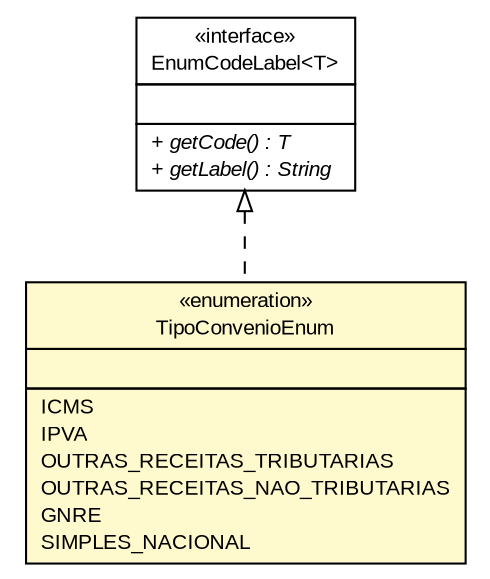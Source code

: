 #!/usr/local/bin/dot
#
# Class diagram 
# Generated by UMLGraph version R5_6 (http://www.umlgraph.org/)
#

digraph G {
	edge [fontname="arial",fontsize=10,labelfontname="arial",labelfontsize=10];
	node [fontname="arial",fontsize=10,shape=plaintext];
	nodesep=0.25;
	ranksep=0.5;
	// br.gov.to.sefaz.persistence.enums.EnumCodeLabel<T>
	c188442 [label=<<table title="br.gov.to.sefaz.persistence.enums.EnumCodeLabel" border="0" cellborder="1" cellspacing="0" cellpadding="2" port="p" href="../../../../persistence/enums/EnumCodeLabel.html">
		<tr><td><table border="0" cellspacing="0" cellpadding="1">
<tr><td align="center" balign="center"> &#171;interface&#187; </td></tr>
<tr><td align="center" balign="center"> EnumCodeLabel&lt;T&gt; </td></tr>
		</table></td></tr>
		<tr><td><table border="0" cellspacing="0" cellpadding="1">
<tr><td align="left" balign="left">  </td></tr>
		</table></td></tr>
		<tr><td><table border="0" cellspacing="0" cellpadding="1">
<tr><td align="left" balign="left"><font face="arial italic" point-size="10.0"> + getCode() : T </font></td></tr>
<tr><td align="left" balign="left"><font face="arial italic" point-size="10.0"> + getLabel() : String </font></td></tr>
		</table></td></tr>
		</table>>, URL="../../../../persistence/enums/EnumCodeLabel.html", fontname="arial", fontcolor="black", fontsize=10.0];
	// br.gov.to.sefaz.arr.parametros.persistence.enums.TipoConvenioEnum
	c188782 [label=<<table title="br.gov.to.sefaz.arr.parametros.persistence.enums.TipoConvenioEnum" border="0" cellborder="1" cellspacing="0" cellpadding="2" port="p" bgcolor="lemonChiffon" href="./TipoConvenioEnum.html">
		<tr><td><table border="0" cellspacing="0" cellpadding="1">
<tr><td align="center" balign="center"> &#171;enumeration&#187; </td></tr>
<tr><td align="center" balign="center"> TipoConvenioEnum </td></tr>
		</table></td></tr>
		<tr><td><table border="0" cellspacing="0" cellpadding="1">
<tr><td align="left" balign="left">  </td></tr>
		</table></td></tr>
		<tr><td><table border="0" cellspacing="0" cellpadding="1">
<tr><td align="left" balign="left"> ICMS </td></tr>
<tr><td align="left" balign="left"> IPVA </td></tr>
<tr><td align="left" balign="left"> OUTRAS_RECEITAS_TRIBUTARIAS </td></tr>
<tr><td align="left" balign="left"> OUTRAS_RECEITAS_NAO_TRIBUTARIAS </td></tr>
<tr><td align="left" balign="left"> GNRE </td></tr>
<tr><td align="left" balign="left"> SIMPLES_NACIONAL </td></tr>
		</table></td></tr>
		</table>>, URL="./TipoConvenioEnum.html", fontname="arial", fontcolor="black", fontsize=10.0];
	//br.gov.to.sefaz.arr.parametros.persistence.enums.TipoConvenioEnum implements br.gov.to.sefaz.persistence.enums.EnumCodeLabel<T>
	c188442:p -> c188782:p [dir=back,arrowtail=empty,style=dashed];
}

